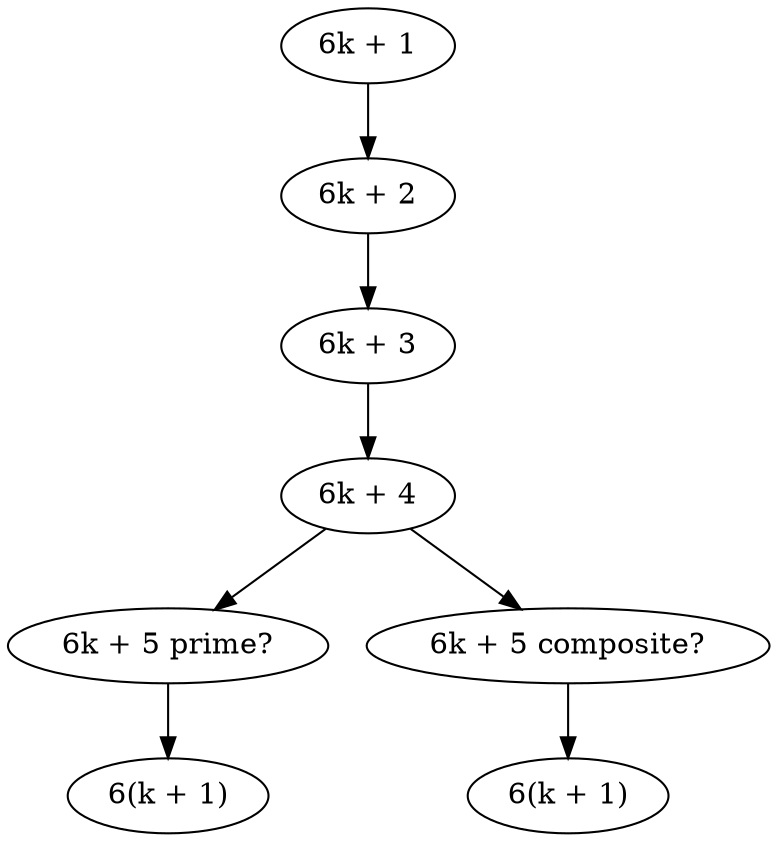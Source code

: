 Digraph {
    graph [fontsize=20, dpi=300]

    "6k + 1" -> "6k + 2"
    "6k + 2" -> "6k + 3"
    "6k + 3" -> "6k + 4"


    "6k + 5p" [label="6k + 5 prime?"]
    "6k + 5c" [label="6k + 5 composite?"]

    "6k + 4" -> "6k + 5p"
    "6k + 4" -> "6k + 5c"

    "6(k + 1)p" [label="6(k + 1)"]
    "6(k + 1)c" [label="6(k + 1)"]

    "6k + 5p" -> "6(k + 1)p"
    "6k + 5c" -> "6(k + 1)c"
}

